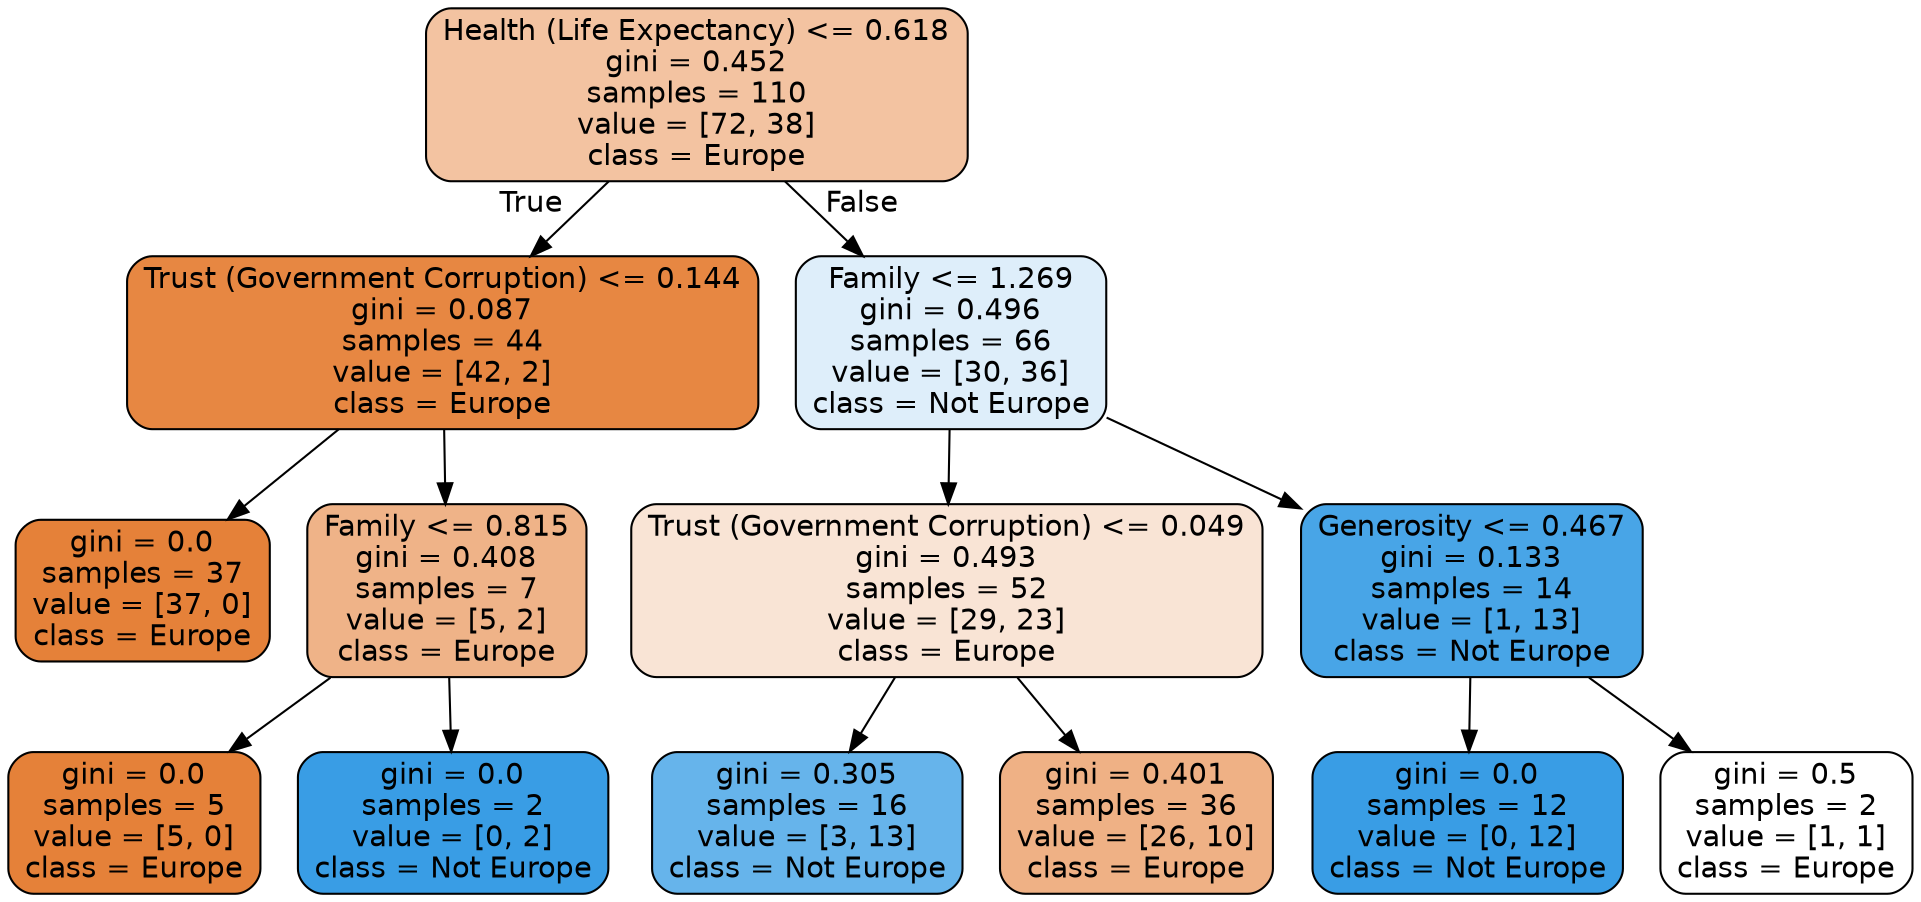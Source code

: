 digraph Tree {
node [shape=box, style="filled, rounded", color="black", fontname=helvetica] ;
edge [fontname=helvetica] ;
0 [label="Health (Life Expectancy) <= 0.618\ngini = 0.452\nsamples = 110\nvalue = [72, 38]\nclass = Europe", fillcolor="#e5813978"] ;
1 [label="Trust (Government Corruption) <= 0.144\ngini = 0.087\nsamples = 44\nvalue = [42, 2]\nclass = Europe", fillcolor="#e58139f3"] ;
0 -> 1 [labeldistance=2.5, labelangle=45, headlabel="True"] ;
2 [label="gini = 0.0\nsamples = 37\nvalue = [37, 0]\nclass = Europe", fillcolor="#e58139ff"] ;
1 -> 2 ;
3 [label="Family <= 0.815\ngini = 0.408\nsamples = 7\nvalue = [5, 2]\nclass = Europe", fillcolor="#e5813999"] ;
1 -> 3 ;
4 [label="gini = 0.0\nsamples = 5\nvalue = [5, 0]\nclass = Europe", fillcolor="#e58139ff"] ;
3 -> 4 ;
5 [label="gini = 0.0\nsamples = 2\nvalue = [0, 2]\nclass = Not Europe", fillcolor="#399de5ff"] ;
3 -> 5 ;
6 [label="Family <= 1.269\ngini = 0.496\nsamples = 66\nvalue = [30, 36]\nclass = Not Europe", fillcolor="#399de52a"] ;
0 -> 6 [labeldistance=2.5, labelangle=-45, headlabel="False"] ;
7 [label="Trust (Government Corruption) <= 0.049\ngini = 0.493\nsamples = 52\nvalue = [29, 23]\nclass = Europe", fillcolor="#e5813935"] ;
6 -> 7 ;
8 [label="gini = 0.305\nsamples = 16\nvalue = [3, 13]\nclass = Not Europe", fillcolor="#399de5c4"] ;
7 -> 8 ;
9 [label="gini = 0.401\nsamples = 36\nvalue = [26, 10]\nclass = Europe", fillcolor="#e581399d"] ;
7 -> 9 ;
10 [label="Generosity <= 0.467\ngini = 0.133\nsamples = 14\nvalue = [1, 13]\nclass = Not Europe", fillcolor="#399de5eb"] ;
6 -> 10 ;
11 [label="gini = 0.0\nsamples = 12\nvalue = [0, 12]\nclass = Not Europe", fillcolor="#399de5ff"] ;
10 -> 11 ;
12 [label="gini = 0.5\nsamples = 2\nvalue = [1, 1]\nclass = Europe", fillcolor="#e5813900"] ;
10 -> 12 ;
}